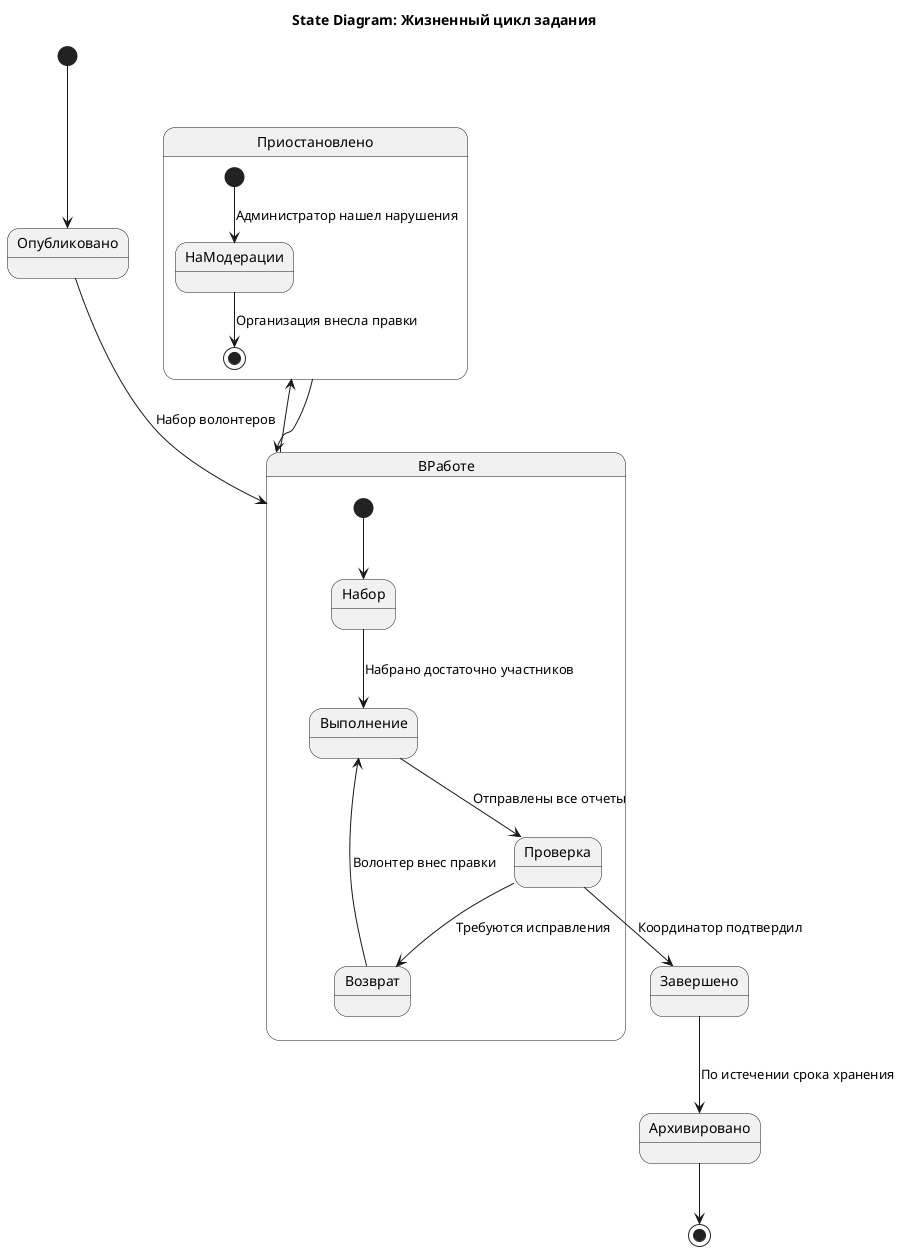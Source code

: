 @startuml
title State Diagram: Жизненный цикл задания

[*] --> Опубликовано
Опубликовано --> ВРаботе : Набор волонтеров
ВРаботе --> Приостановлено

Завершено --> Архивировано : По истечении срока хранения
Архивировано --> [*]

state Приостановлено {
  [*] --> НаМодерации : Администратор нашел нарушения
  НаМодерации --> [*] : Организация внесла правки
}

Приостановлено --> ВРаботе

state ВРаботе {
  [*] --> Набор
  Набор --> Выполнение : Набрано достаточно участников
  Выполнение --> Проверка : Отправлены все отчеты
  Проверка --> Завершено : Координатор подтвердил
  Проверка --> Возврат : Требуются исправления
  Возврат --> Выполнение : Волонтер внес правки
}
@enduml